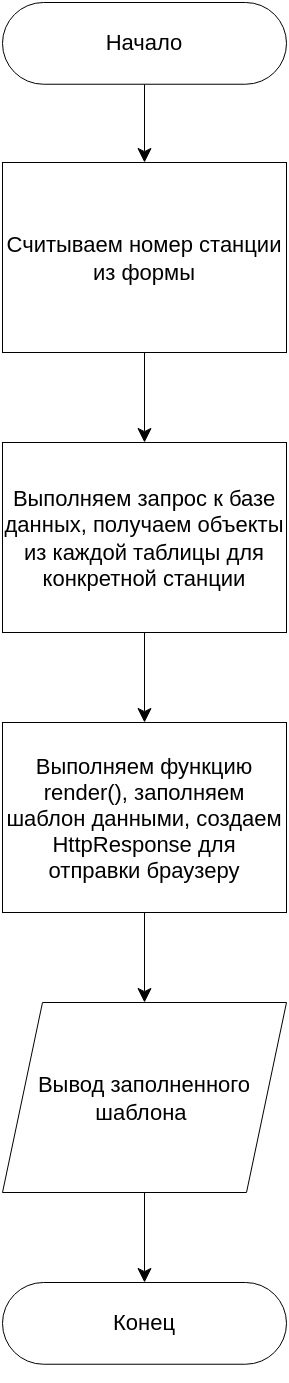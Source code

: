 <mxfile version="14.7.10" type="github">
  <diagram id="iU60VW-oTd55jks2_w3f" name="Page-1">
    <mxGraphModel dx="1038" dy="547" grid="1" gridSize="10" guides="1" tooltips="1" connect="1" arrows="1" fold="1" page="1" pageScale="1" pageWidth="827" pageHeight="1169" math="0" shadow="0">
      <root>
        <mxCell id="0" />
        <mxCell id="1" parent="0" />
        <mxCell id="BlneTvYbFZC1RkFTpnax-4" style="edgeStyle=orthogonalEdgeStyle;rounded=0;orthogonalLoop=1;jettySize=auto;html=1;exitX=0.5;exitY=1;exitDx=0;exitDy=0;entryX=0.5;entryY=0;entryDx=0;entryDy=0;fontSize=11;strokeWidth=0.5;" edge="1" parent="1" source="MRWx4F5newQ2WnfSYMpT-1" target="MRWx4F5newQ2WnfSYMpT-2">
          <mxGeometry relative="1" as="geometry" />
        </mxCell>
        <mxCell id="MRWx4F5newQ2WnfSYMpT-1" value="Начало" style="rounded=1;whiteSpace=wrap;html=1;fontSize=11;strokeWidth=0.5;arcSize=50;" parent="1" vertex="1">
          <mxGeometry x="354" width="142" height="40.87" as="geometry" />
        </mxCell>
        <mxCell id="BlneTvYbFZC1RkFTpnax-5" style="edgeStyle=orthogonalEdgeStyle;rounded=0;orthogonalLoop=1;jettySize=auto;html=1;exitX=0.5;exitY=1;exitDx=0;exitDy=0;entryX=0.5;entryY=0;entryDx=0;entryDy=0;fontSize=11;strokeWidth=0.5;" edge="1" parent="1" source="MRWx4F5newQ2WnfSYMpT-2" target="MRWx4F5newQ2WnfSYMpT-15">
          <mxGeometry relative="1" as="geometry" />
        </mxCell>
        <mxCell id="MRWx4F5newQ2WnfSYMpT-2" value="Считываем номер станции из формы" style="rounded=0;whiteSpace=wrap;html=1;fontSize=11;strokeWidth=0.5;" parent="1" vertex="1">
          <mxGeometry x="354" y="80" width="142" height="95" as="geometry" />
        </mxCell>
        <mxCell id="MRWx4F5newQ2WnfSYMpT-4" value="Конец" style="rounded=1;whiteSpace=wrap;html=1;fontSize=11;strokeWidth=0.5;arcSize=50;" parent="1" vertex="1">
          <mxGeometry x="354" y="640" width="142" height="40.87" as="geometry" />
        </mxCell>
        <mxCell id="BlneTvYbFZC1RkFTpnax-6" style="edgeStyle=orthogonalEdgeStyle;rounded=0;orthogonalLoop=1;jettySize=auto;html=1;exitX=0.5;exitY=1;exitDx=0;exitDy=0;entryX=0.5;entryY=0;entryDx=0;entryDy=0;fontSize=11;strokeWidth=0.5;" edge="1" parent="1" source="MRWx4F5newQ2WnfSYMpT-15" target="MRWx4F5newQ2WnfSYMpT-20">
          <mxGeometry relative="1" as="geometry" />
        </mxCell>
        <mxCell id="MRWx4F5newQ2WnfSYMpT-15" value="Выполняем запрос к базе данных, получаем объекты из каждой таблицы для конкретной станции" style="rounded=0;whiteSpace=wrap;html=1;fontSize=11;strokeWidth=0.5;" parent="1" vertex="1">
          <mxGeometry x="354" y="220" width="142" height="95" as="geometry" />
        </mxCell>
        <mxCell id="BlneTvYbFZC1RkFTpnax-7" style="edgeStyle=orthogonalEdgeStyle;rounded=0;orthogonalLoop=1;jettySize=auto;html=1;exitX=0.5;exitY=1;exitDx=0;exitDy=0;entryX=0.5;entryY=0;entryDx=0;entryDy=0;fontSize=11;strokeWidth=0.5;" edge="1" parent="1" source="MRWx4F5newQ2WnfSYMpT-20" target="MRWx4F5newQ2WnfSYMpT-21">
          <mxGeometry relative="1" as="geometry" />
        </mxCell>
        <mxCell id="MRWx4F5newQ2WnfSYMpT-20" value="Выполняем функцию render(), заполняем шаблон данными, создаем HttpResponse для отправки браузеру" style="rounded=0;whiteSpace=wrap;html=1;fontSize=11;strokeWidth=0.5;" parent="1" vertex="1">
          <mxGeometry x="354" y="360" width="142" height="95" as="geometry" />
        </mxCell>
        <mxCell id="BlneTvYbFZC1RkFTpnax-8" style="edgeStyle=orthogonalEdgeStyle;rounded=0;orthogonalLoop=1;jettySize=auto;html=1;exitX=0.5;exitY=1;exitDx=0;exitDy=0;entryX=0.5;entryY=0;entryDx=0;entryDy=0;fontSize=11;strokeWidth=0.5;" edge="1" parent="1" source="MRWx4F5newQ2WnfSYMpT-21" target="MRWx4F5newQ2WnfSYMpT-4">
          <mxGeometry relative="1" as="geometry" />
        </mxCell>
        <mxCell id="MRWx4F5newQ2WnfSYMpT-21" value="Вывод заполненного шаблона&amp;nbsp;" style="shape=parallelogram;perimeter=parallelogramPerimeter;whiteSpace=wrap;html=1;fixedSize=1;fontSize=11;strokeWidth=0.5;" parent="1" vertex="1">
          <mxGeometry x="354" y="500" width="142" height="95" as="geometry" />
        </mxCell>
        <mxCell id="MRWx4F5newQ2WnfSYMpT-23" style="edgeStyle=orthogonalEdgeStyle;rounded=0;orthogonalLoop=1;jettySize=auto;html=1;exitX=0.5;exitY=1;exitDx=0;exitDy=0;fontSize=11;strokeWidth=0.5;" parent="1" source="MRWx4F5newQ2WnfSYMpT-4" target="MRWx4F5newQ2WnfSYMpT-4" edge="1">
          <mxGeometry relative="1" as="geometry" />
        </mxCell>
      </root>
    </mxGraphModel>
  </diagram>
</mxfile>
